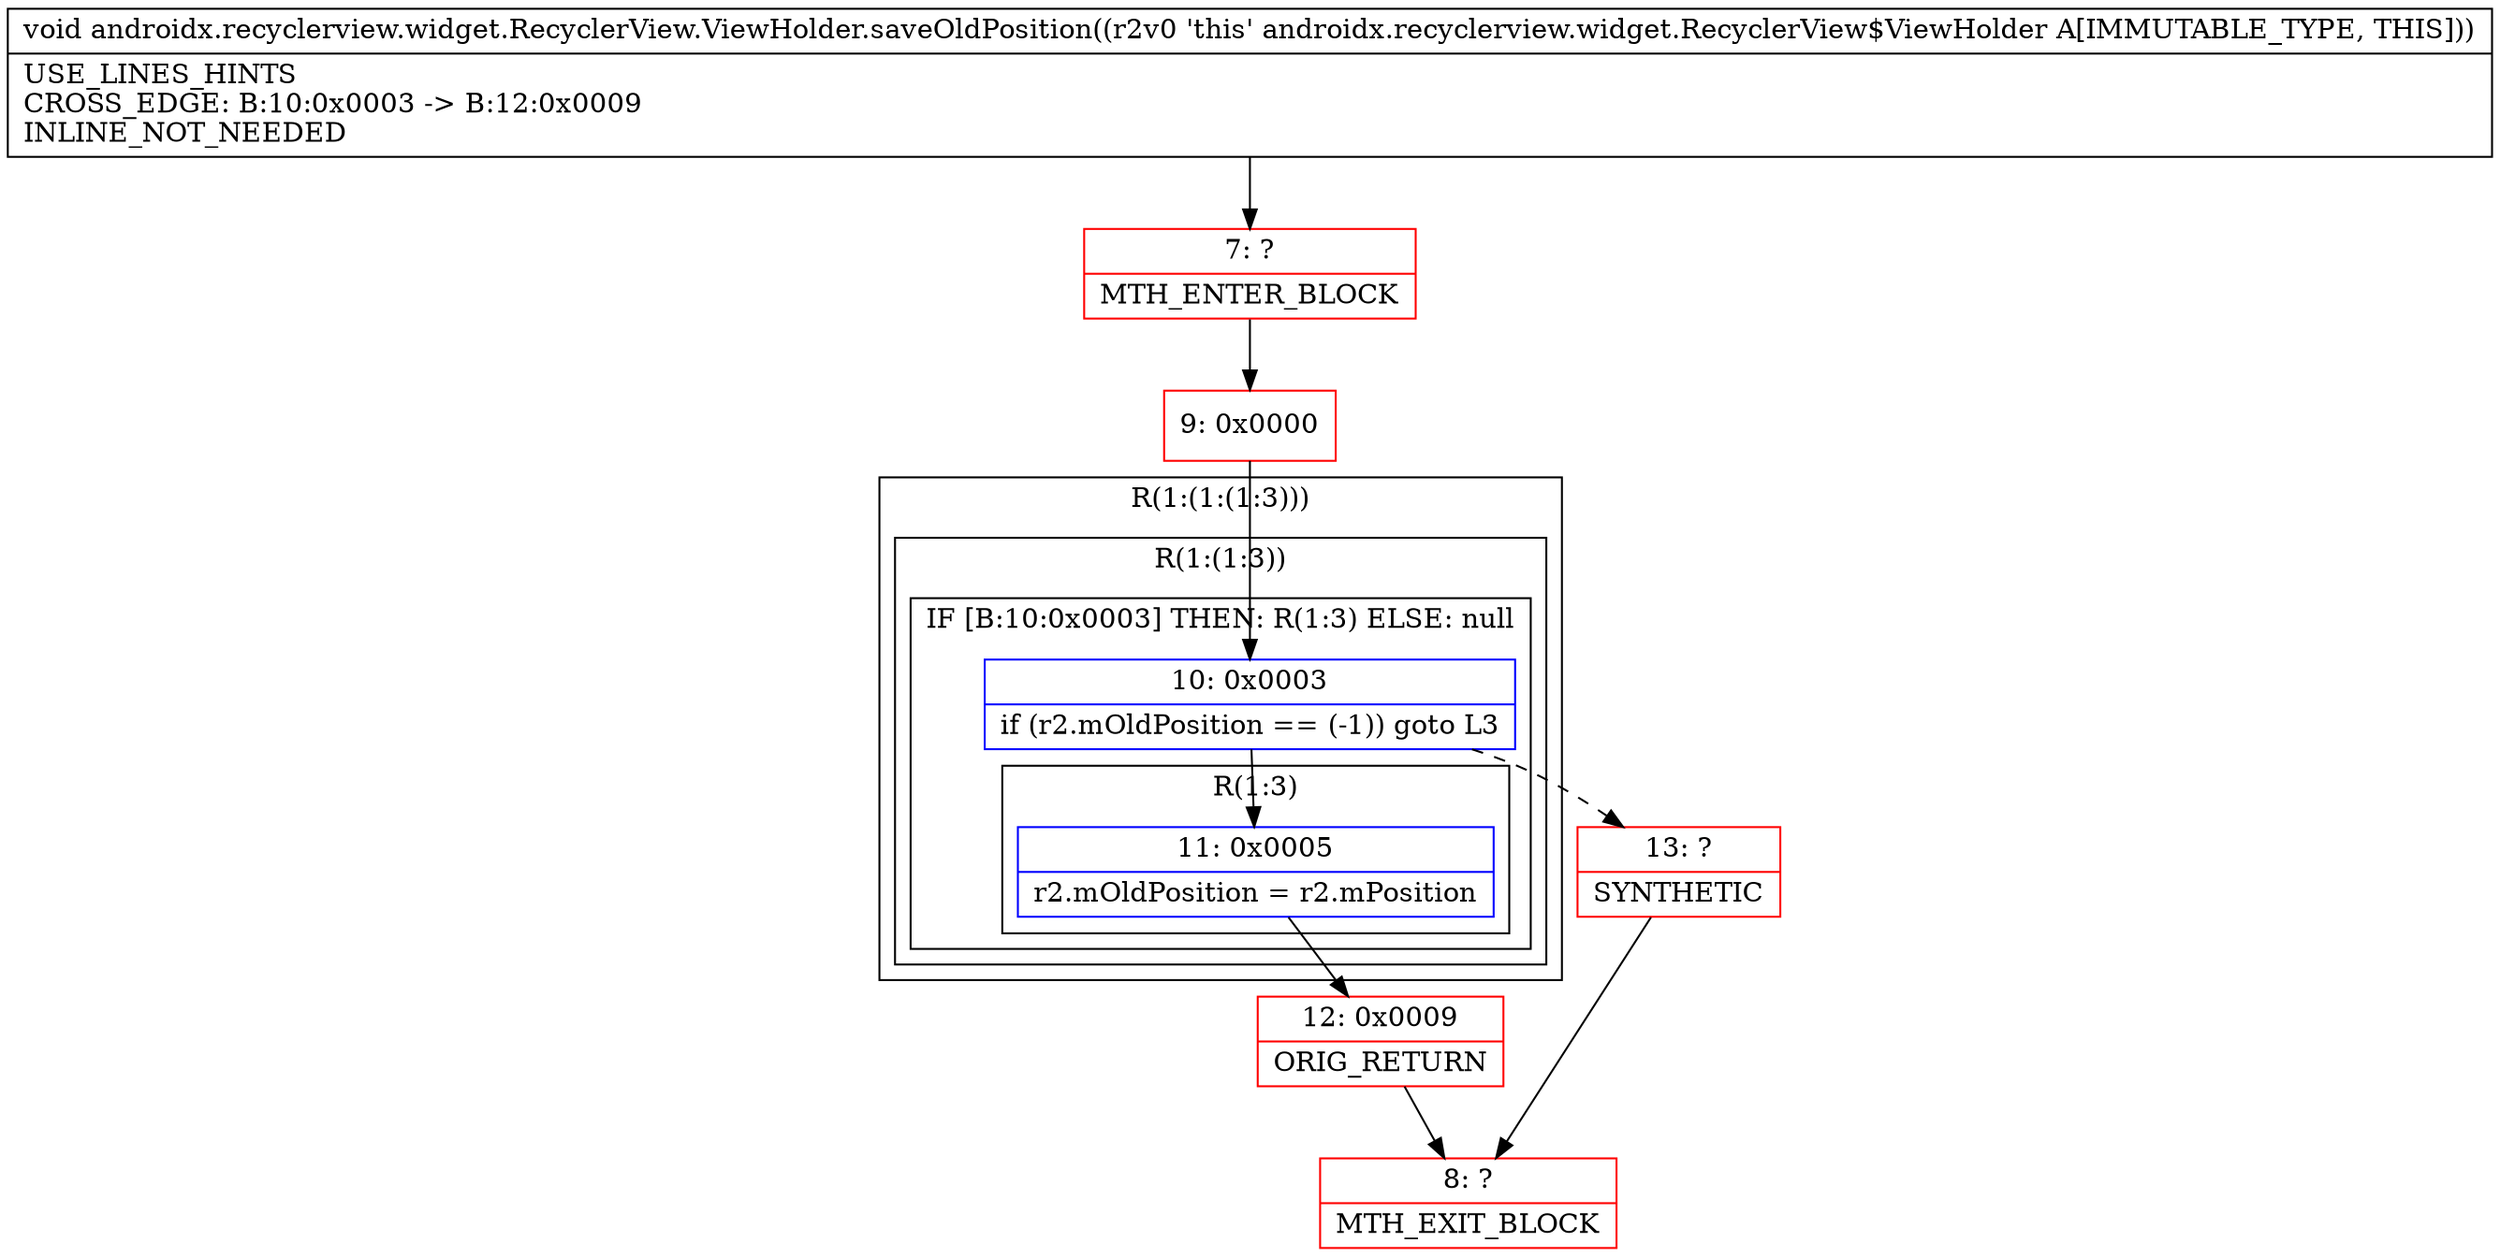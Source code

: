 digraph "CFG forandroidx.recyclerview.widget.RecyclerView.ViewHolder.saveOldPosition()V" {
subgraph cluster_Region_2024260135 {
label = "R(1:(1:(1:3)))";
node [shape=record,color=blue];
subgraph cluster_Region_1925874263 {
label = "R(1:(1:3))";
node [shape=record,color=blue];
subgraph cluster_IfRegion_615157947 {
label = "IF [B:10:0x0003] THEN: R(1:3) ELSE: null";
node [shape=record,color=blue];
Node_10 [shape=record,label="{10\:\ 0x0003|if (r2.mOldPosition == (\-1)) goto L3\l}"];
subgraph cluster_Region_894632013 {
label = "R(1:3)";
node [shape=record,color=blue];
Node_11 [shape=record,label="{11\:\ 0x0005|r2.mOldPosition = r2.mPosition\l}"];
}
}
}
}
Node_7 [shape=record,color=red,label="{7\:\ ?|MTH_ENTER_BLOCK\l}"];
Node_9 [shape=record,color=red,label="{9\:\ 0x0000}"];
Node_12 [shape=record,color=red,label="{12\:\ 0x0009|ORIG_RETURN\l}"];
Node_8 [shape=record,color=red,label="{8\:\ ?|MTH_EXIT_BLOCK\l}"];
Node_13 [shape=record,color=red,label="{13\:\ ?|SYNTHETIC\l}"];
MethodNode[shape=record,label="{void androidx.recyclerview.widget.RecyclerView.ViewHolder.saveOldPosition((r2v0 'this' androidx.recyclerview.widget.RecyclerView$ViewHolder A[IMMUTABLE_TYPE, THIS]))  | USE_LINES_HINTS\lCROSS_EDGE: B:10:0x0003 \-\> B:12:0x0009\lINLINE_NOT_NEEDED\l}"];
MethodNode -> Node_7;Node_10 -> Node_11;
Node_10 -> Node_13[style=dashed];
Node_11 -> Node_12;
Node_7 -> Node_9;
Node_9 -> Node_10;
Node_12 -> Node_8;
Node_13 -> Node_8;
}


